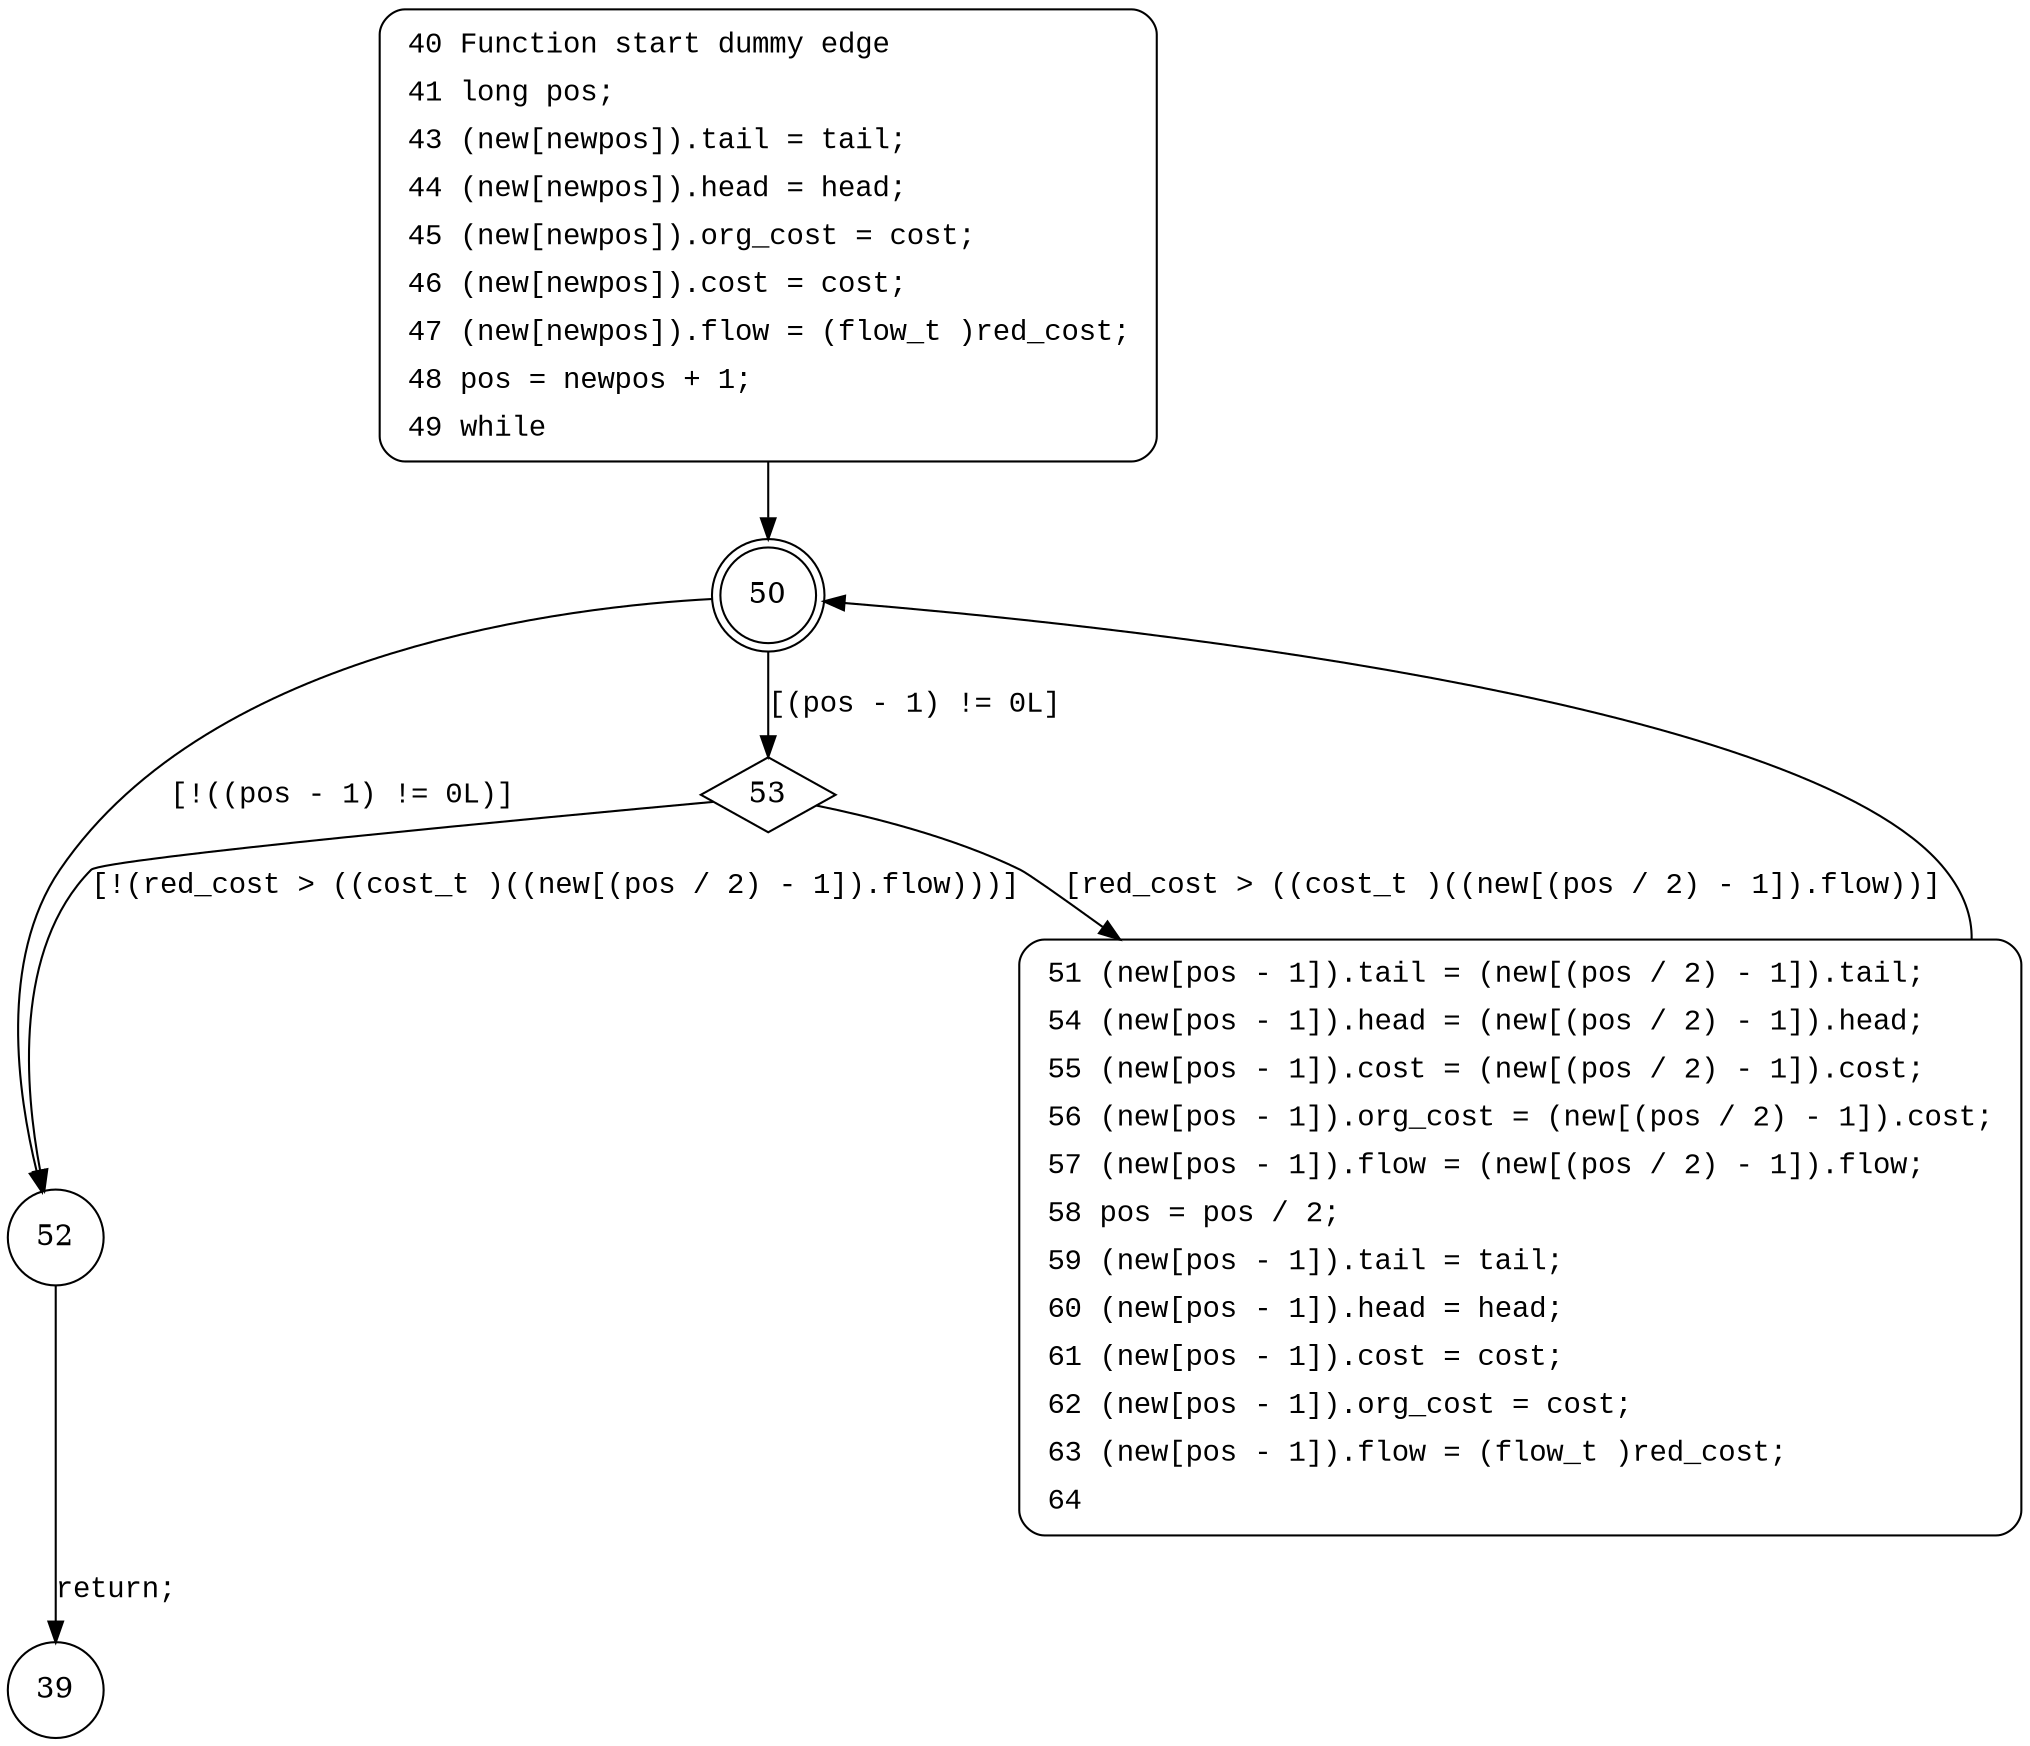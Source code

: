 digraph insert_new_arc {
50 [shape="doublecircle"]
52 [shape="circle"]
53 [shape="diamond"]
51 [shape="circle"]
39 [shape="circle"]
40 [style="filled,bold" penwidth="1" fillcolor="white" fontname="Courier New" shape="Mrecord" label=<<table border="0" cellborder="0" cellpadding="3" bgcolor="white"><tr><td align="right">40</td><td align="left">Function start dummy edge</td></tr><tr><td align="right">41</td><td align="left">long pos;</td></tr><tr><td align="right">43</td><td align="left">(new[newpos]).tail = tail;</td></tr><tr><td align="right">44</td><td align="left">(new[newpos]).head = head;</td></tr><tr><td align="right">45</td><td align="left">(new[newpos]).org_cost = cost;</td></tr><tr><td align="right">46</td><td align="left">(new[newpos]).cost = cost;</td></tr><tr><td align="right">47</td><td align="left">(new[newpos]).flow = (flow_t )red_cost;</td></tr><tr><td align="right">48</td><td align="left">pos = newpos + 1;</td></tr><tr><td align="right">49</td><td align="left">while</td></tr></table>>]
40 -> 50[label=""]
51 [style="filled,bold" penwidth="1" fillcolor="white" fontname="Courier New" shape="Mrecord" label=<<table border="0" cellborder="0" cellpadding="3" bgcolor="white"><tr><td align="right">51</td><td align="left">(new[pos - 1]).tail = (new[(pos / 2) - 1]).tail;</td></tr><tr><td align="right">54</td><td align="left">(new[pos - 1]).head = (new[(pos / 2) - 1]).head;</td></tr><tr><td align="right">55</td><td align="left">(new[pos - 1]).cost = (new[(pos / 2) - 1]).cost;</td></tr><tr><td align="right">56</td><td align="left">(new[pos - 1]).org_cost = (new[(pos / 2) - 1]).cost;</td></tr><tr><td align="right">57</td><td align="left">(new[pos - 1]).flow = (new[(pos / 2) - 1]).flow;</td></tr><tr><td align="right">58</td><td align="left">pos = pos / 2;</td></tr><tr><td align="right">59</td><td align="left">(new[pos - 1]).tail = tail;</td></tr><tr><td align="right">60</td><td align="left">(new[pos - 1]).head = head;</td></tr><tr><td align="right">61</td><td align="left">(new[pos - 1]).cost = cost;</td></tr><tr><td align="right">62</td><td align="left">(new[pos - 1]).org_cost = cost;</td></tr><tr><td align="right">63</td><td align="left">(new[pos - 1]).flow = (flow_t )red_cost;</td></tr><tr><td align="right">64</td><td align="left"></td></tr></table>>]
51 -> 50[label=""]
50 -> 52 [label="[!((pos - 1) != 0L)]" fontname="Courier New"]
50 -> 53 [label="[(pos - 1) != 0L]" fontname="Courier New"]
53 -> 52 [label="[!(red_cost > ((cost_t )((new[(pos / 2) - 1]).flow)))]" fontname="Courier New"]
53 -> 51 [label="[red_cost > ((cost_t )((new[(pos / 2) - 1]).flow))]" fontname="Courier New"]
52 -> 39 [label="return;" fontname="Courier New"]
}